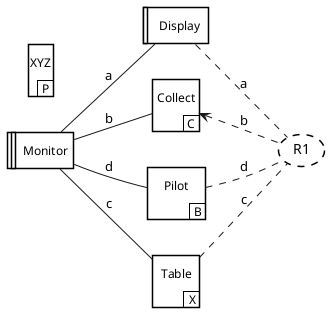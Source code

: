 @startuml
left to right direction
domain "Monitor" as M <<Machine>>
domain "Display" as D1 <<Designed>>
domain "Collect" as D2 <<Causal>>
domain "Pilot" as P <<Biddable>>
domain "Table" as TT <<Lexical>>
domain "XYZ" as XYZ <<(C)>>
requirement "R1" as R1
M -- D1: a
D1 -[dashed]- R1: a
D2 <-[dashed]- R1: b
TT -[dashed]- R1: c
P -[dashed]- R1: d
M -- TT: c
M -- D2: b
M -- P: d
@enduml
